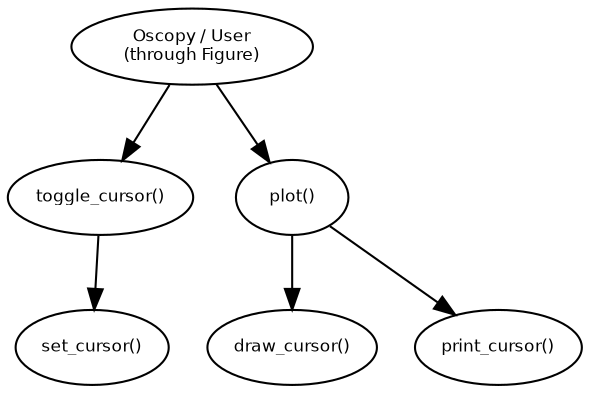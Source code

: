 digraph cursorinter {
	node [fontname="Helvetica",fontsize=8] ;
	rankdir=TB;
	User [label="Oscopy / User\n(through Figure)"];
	togglecurs [label="toggle_cursor()"];
	plot [label="plot()"];
	setcurs [label="set_cursor()"] ;
	drawcurs [label="draw_cursor()"] ;
	printcurs [label="print_cursor()"] ;
	User -> togglecurs ;
	User -> plot ;
	togglecurs -> setcurs ;
	plot -> drawcurs ;
	plot -> printcurs ;
}